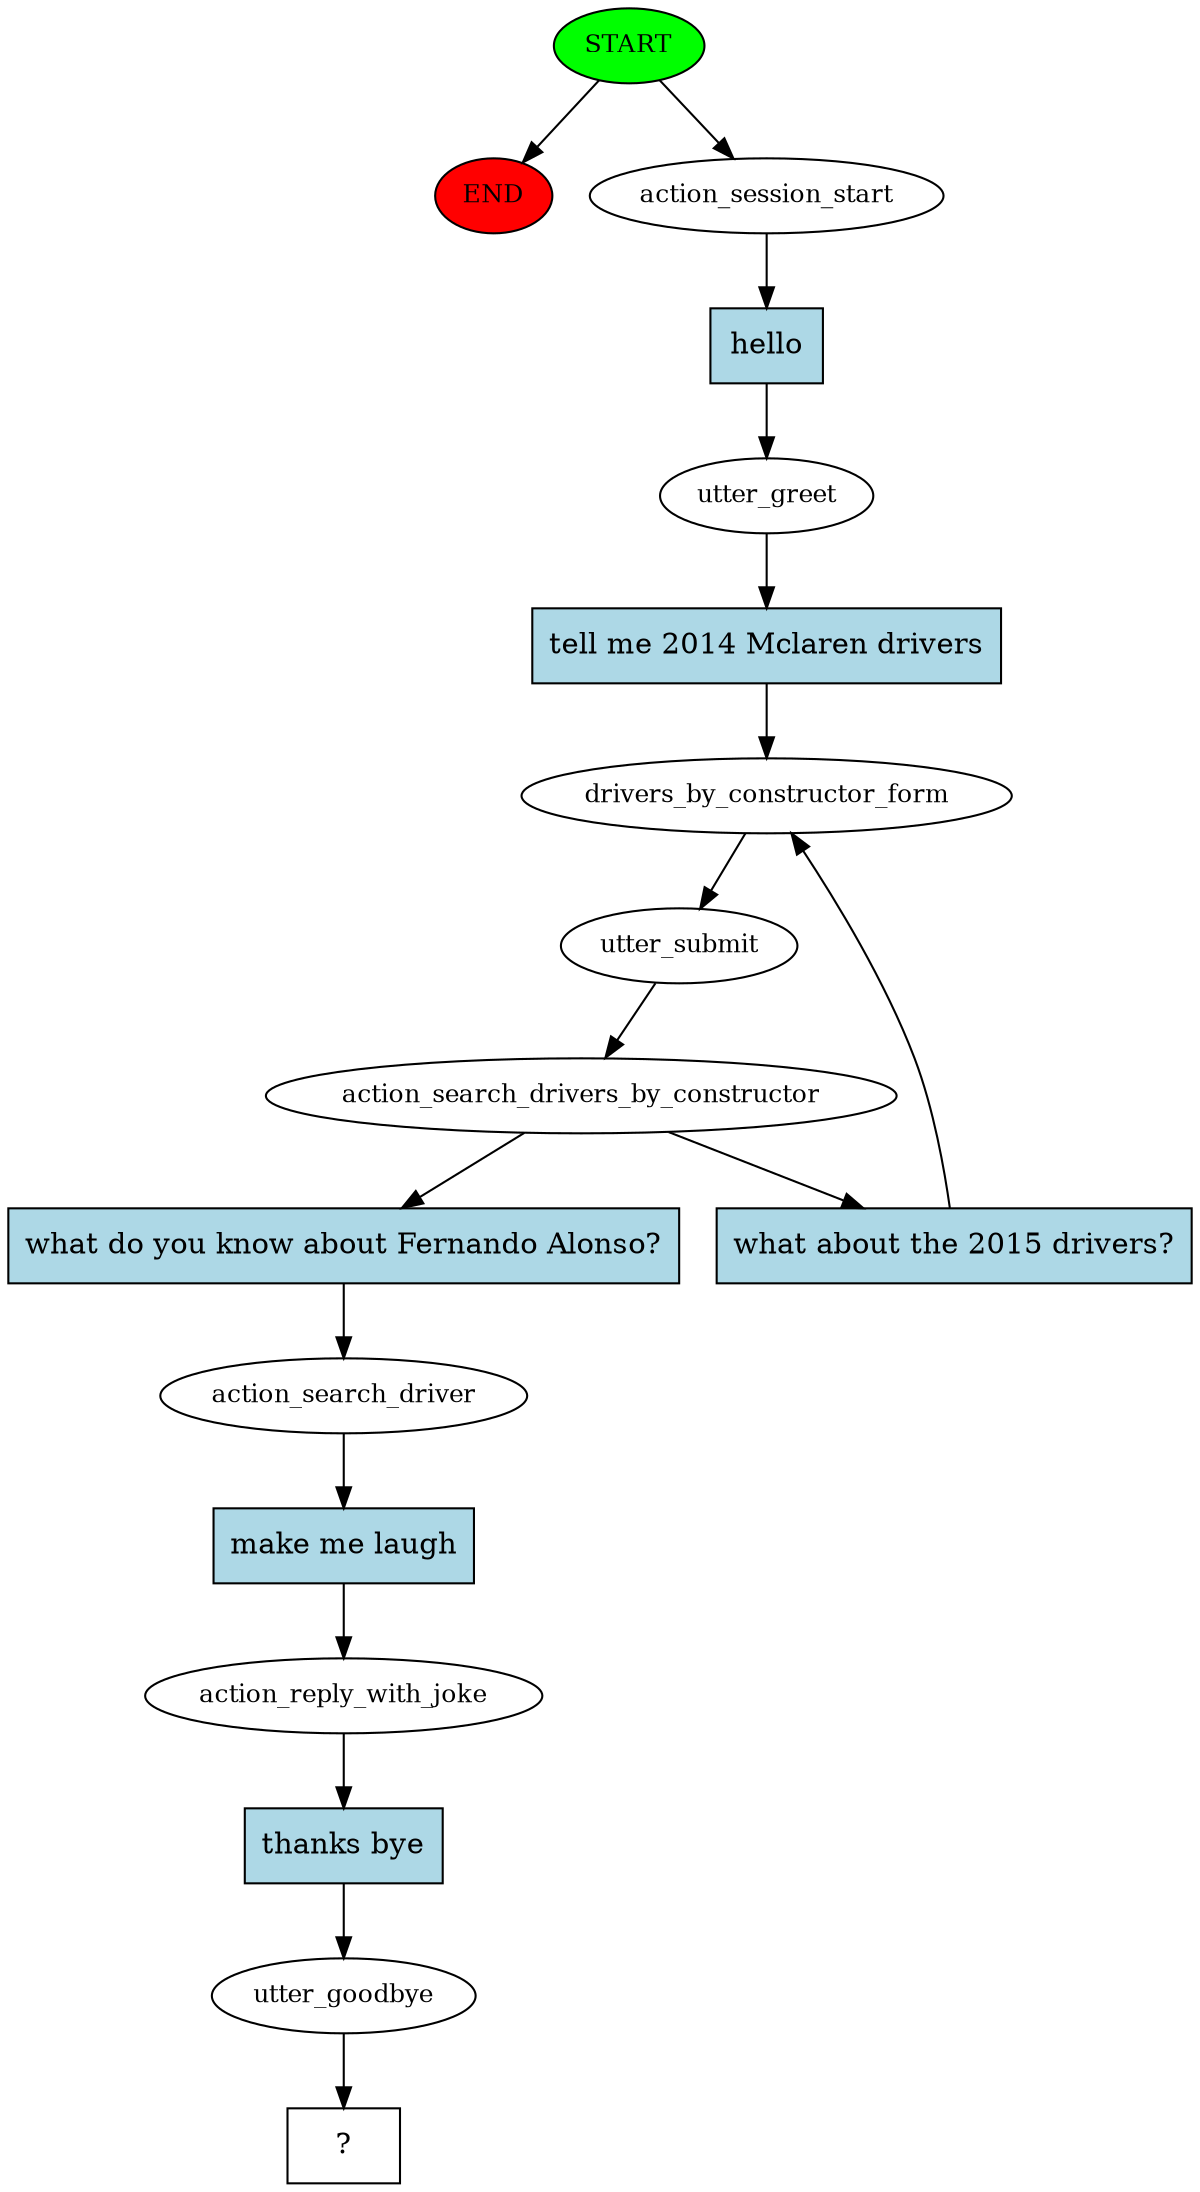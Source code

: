 digraph  {
0 [class="start active", fillcolor=green, fontsize=12, label=START, style=filled];
"-1" [class=end, fillcolor=red, fontsize=12, label=END, style=filled];
1 [class=active, fontsize=12, label=action_session_start];
2 [class=active, fontsize=12, label=utter_greet];
3 [class=active, fontsize=12, label=drivers_by_constructor_form];
4 [class=active, fontsize=12, label=utter_submit];
5 [class=active, fontsize=12, label=action_search_drivers_by_constructor];
9 [class=active, fontsize=12, label=action_search_driver];
10 [class=active, fontsize=12, label=action_reply_with_joke];
11 [class=active, fontsize=12, label=utter_goodbye];
12 [class="intent dashed active", label="  ?  ", shape=rect];
13 [class="intent active", fillcolor=lightblue, label=hello, shape=rect, style=filled];
14 [class="intent active", fillcolor=lightblue, label="tell me 2014 Mclaren drivers", shape=rect, style=filled];
15 [class="intent active", fillcolor=lightblue, label="what about the 2015 drivers?", shape=rect, style=filled];
16 [class="intent active", fillcolor=lightblue, label="what do you know about Fernando Alonso?", shape=rect, style=filled];
17 [class="intent active", fillcolor=lightblue, label="make me laugh", shape=rect, style=filled];
18 [class="intent active", fillcolor=lightblue, label="thanks bye", shape=rect, style=filled];
0 -> "-1"  [class="", key=NONE, label=""];
0 -> 1  [class=active, key=NONE, label=""];
1 -> 13  [class=active, key=0];
2 -> 14  [class=active, key=0];
3 -> 4  [class=active, key=NONE, label=""];
4 -> 5  [class=active, key=NONE, label=""];
5 -> 15  [class=active, key=0];
5 -> 16  [class=active, key=0];
9 -> 17  [class=active, key=0];
10 -> 18  [class=active, key=0];
11 -> 12  [class=active, key=NONE, label=""];
13 -> 2  [class=active, key=0];
14 -> 3  [class=active, key=0];
15 -> 3  [class=active, key=0];
16 -> 9  [class=active, key=0];
17 -> 10  [class=active, key=0];
18 -> 11  [class=active, key=0];
}
